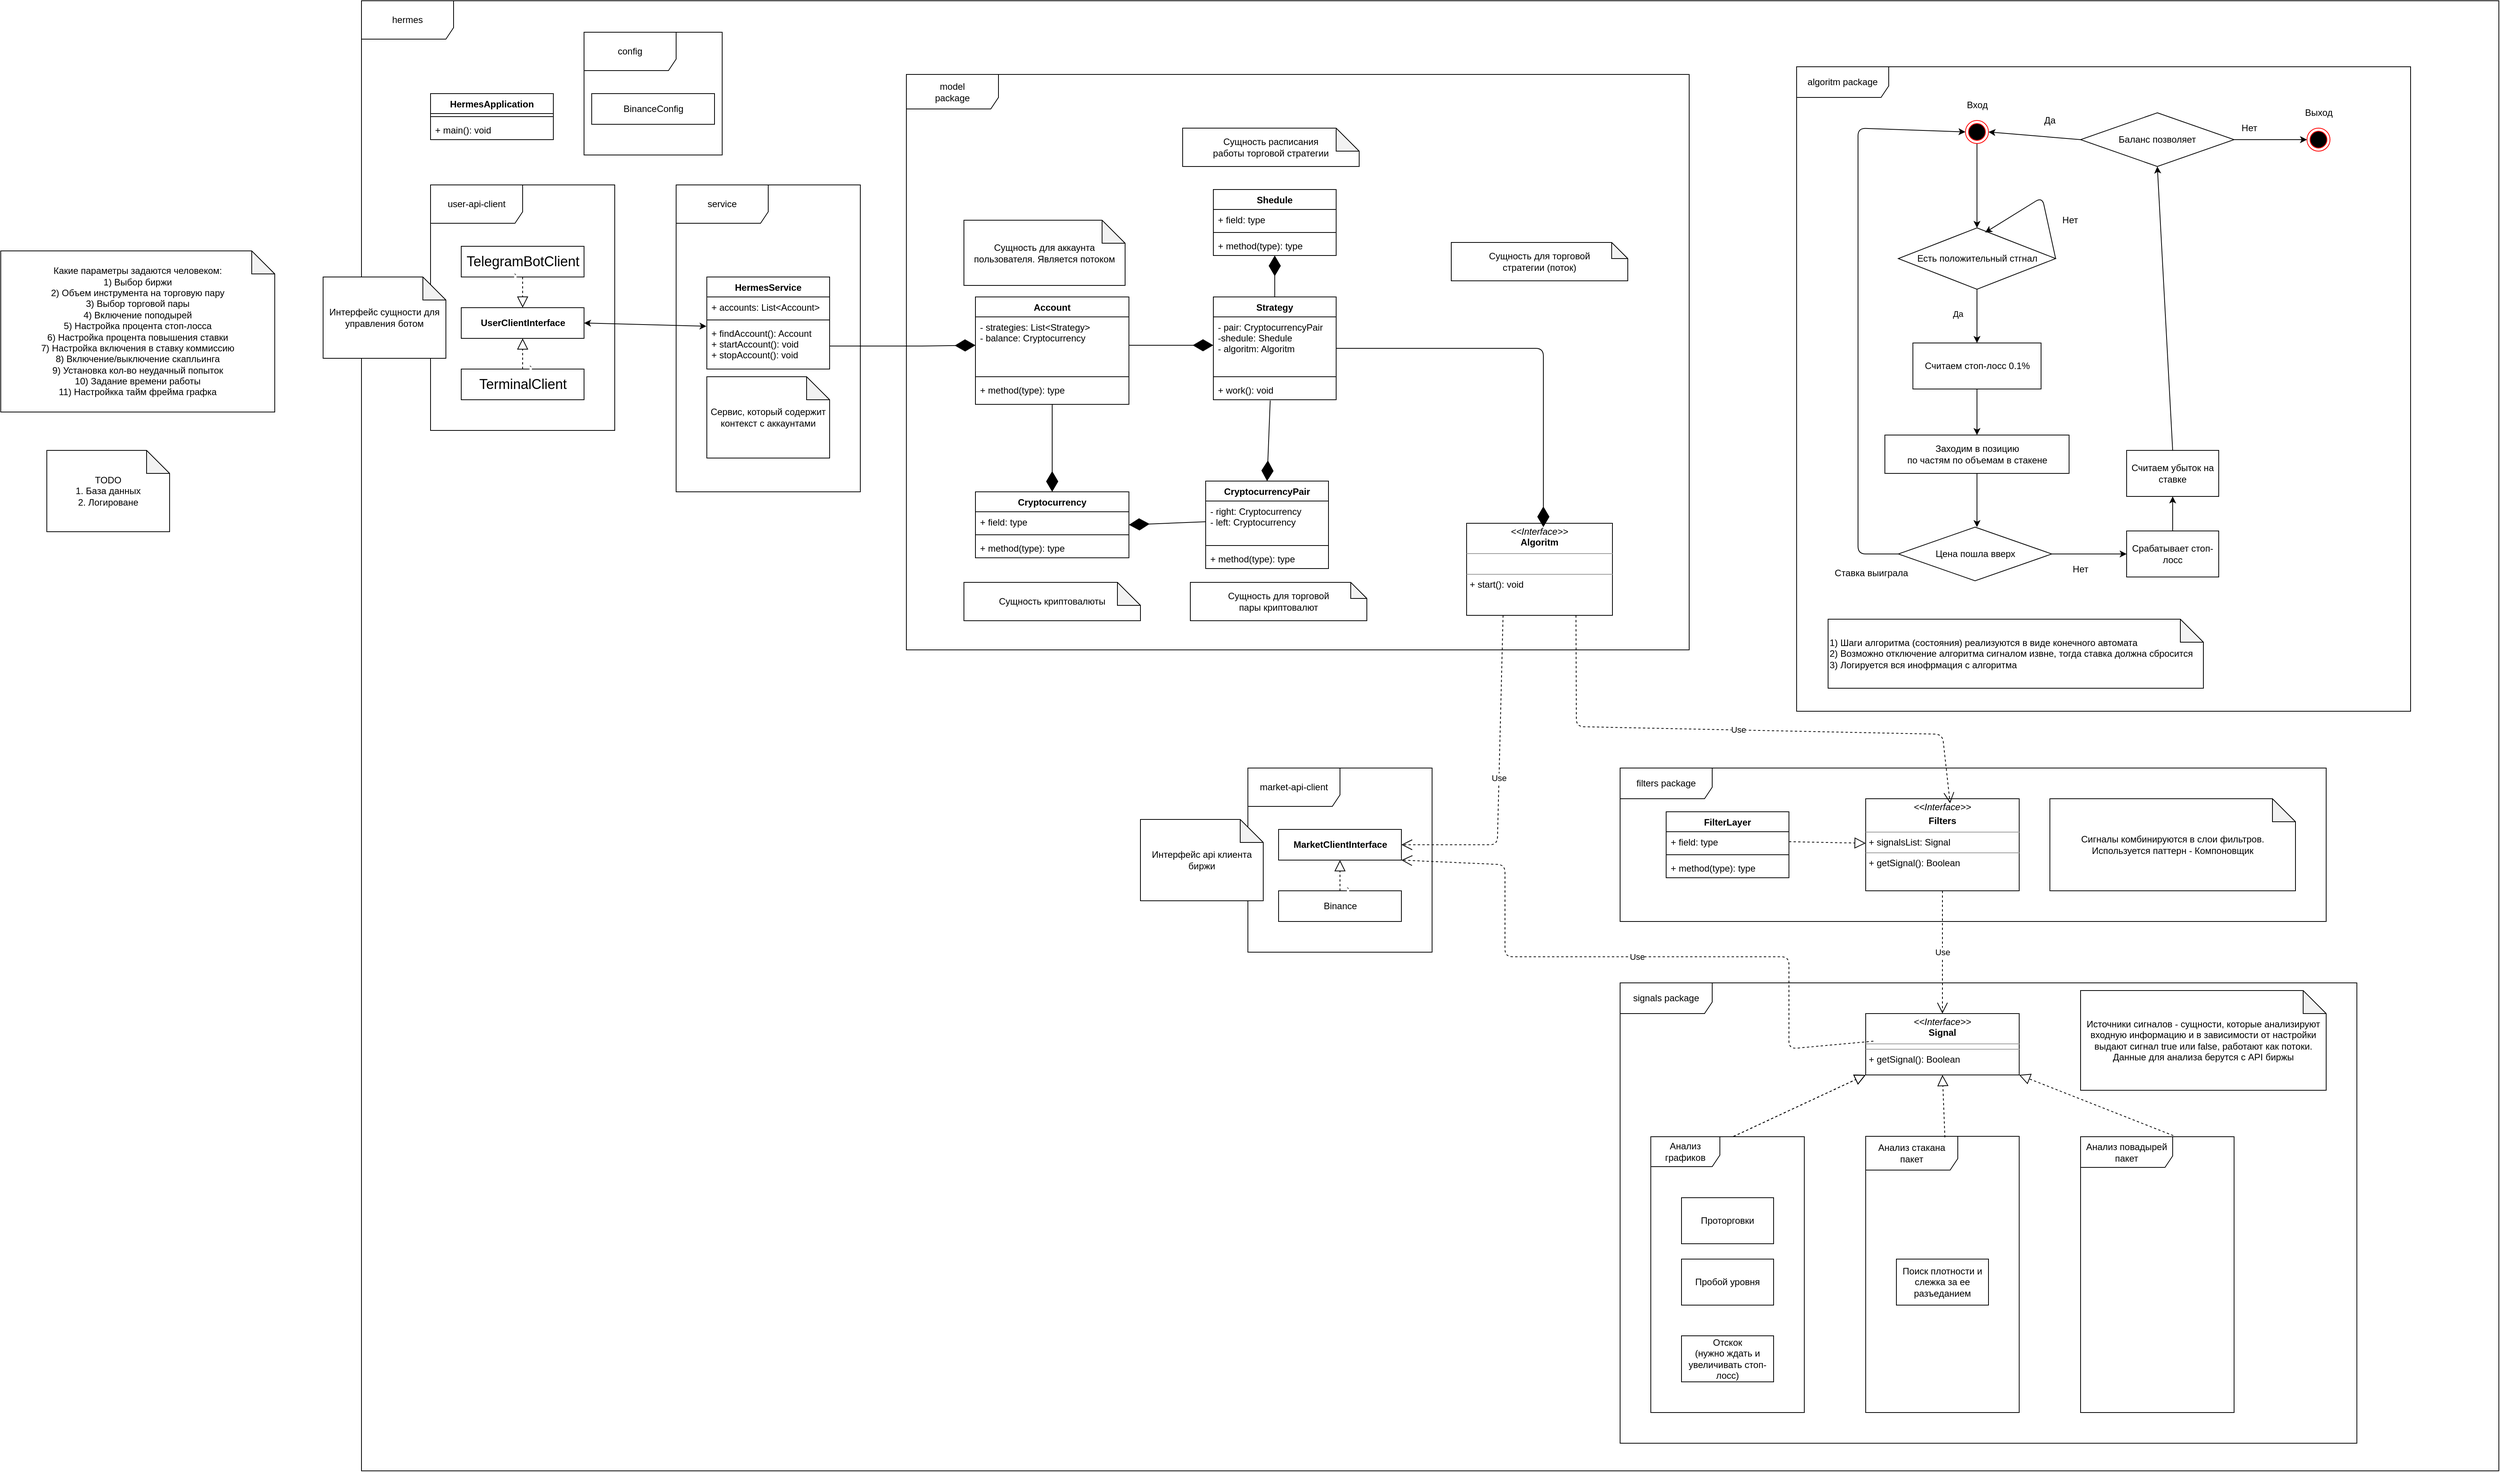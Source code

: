 <mxfile version="15.2.6" type="device"><diagram name="Page-1" id="e7e014a7-5840-1c2e-5031-d8a46d1fe8dd"><mxGraphModel dx="10076" dy="6476" grid="1" gridSize="10" guides="1" tooltips="1" connect="1" arrows="1" fold="1" page="1" pageScale="1" pageWidth="1169" pageHeight="826" background="#ffffff" math="0" shadow="0"><root><mxCell id="0"/><mxCell id="1" parent="0"/><mxCell id="hjRrxqy0CkYhHHw-sWkQ-12" value="hermes" style="shape=umlFrame;whiteSpace=wrap;html=1;width=120;height=50;" vertex="1" parent="1"><mxGeometry x="-4080" y="-3236" width="2785" height="1916" as="geometry"/></mxCell><mxCell id="Khzswuoe4A61FXCyGoq4-33" value="algoritm package" style="shape=umlFrame;whiteSpace=wrap;html=1;width=120;height=40;" parent="1" vertex="1"><mxGeometry x="-2210" y="-3150" width="800" height="840" as="geometry"/></mxCell><mxCell id="Khzswuoe4A61FXCyGoq4-15" value="signals package" style="shape=umlFrame;whiteSpace=wrap;html=1;width=120;height=40;" parent="1" vertex="1"><mxGeometry x="-2440" y="-1956" width="960" height="600" as="geometry"/></mxCell><mxCell id="Khzswuoe4A61FXCyGoq4-12" value="filters package" style="shape=umlFrame;whiteSpace=wrap;html=1;width=120;height=40;" parent="1" vertex="1"><mxGeometry x="-2440" y="-2236" width="920" height="200" as="geometry"/></mxCell><mxCell id="Khzswuoe4A61FXCyGoq4-11" value="model&lt;br&gt;package" style="shape=umlFrame;whiteSpace=wrap;html=1;width=120;height=45;" parent="1" vertex="1"><mxGeometry x="-3370" y="-3140" width="1020" height="750" as="geometry"/></mxCell><mxCell id="V4MWFBwYKBP-vZPxWKj5-57" value="Есть положительный стгнал" style="rhombus;whiteSpace=wrap;html=1;" parent="1" vertex="1"><mxGeometry x="-2077.5" y="-2940" width="205" height="80" as="geometry"/></mxCell><mxCell id="V4MWFBwYKBP-vZPxWKj5-58" value="" style="endArrow=classic;html=1;exitX=0.5;exitY=1;exitDx=0;exitDy=0;entryX=0.5;entryY=0;entryDx=0;entryDy=0;" parent="1" source="V4MWFBwYKBP-vZPxWKj5-63" target="V4MWFBwYKBP-vZPxWKj5-57" edge="1"><mxGeometry width="50" height="50" relative="1" as="geometry"><mxPoint x="-1927.5" y="-2592.76" as="sourcePoint"/><mxPoint x="-1762.5" y="-2588.76" as="targetPoint"/></mxGeometry></mxCell><mxCell id="V4MWFBwYKBP-vZPxWKj5-61" value="" style="endArrow=classic;html=1;exitX=0.5;exitY=1;exitDx=0;exitDy=0;entryX=0.5;entryY=0;entryDx=0;entryDy=0;" parent="1" source="V4MWFBwYKBP-vZPxWKj5-57" target="V4MWFBwYKBP-vZPxWKj5-70" edge="1"><mxGeometry width="50" height="50" relative="1" as="geometry"><mxPoint x="-1927.5" y="-2592.76" as="sourcePoint"/><mxPoint x="-1927.5" y="-2420.76" as="targetPoint"/></mxGeometry></mxCell><mxCell id="V4MWFBwYKBP-vZPxWKj5-62" value="Да" style="edgeLabel;html=1;align=center;verticalAlign=middle;resizable=0;points=[];" parent="V4MWFBwYKBP-vZPxWKj5-61" vertex="1" connectable="0"><mxGeometry x="-0.379" relative="1" as="geometry"><mxPoint x="-25" y="10" as="offset"/></mxGeometry></mxCell><mxCell id="V4MWFBwYKBP-vZPxWKj5-63" value="" style="ellipse;html=1;shape=endState;fillColor=#000000;strokeColor=#ff0000;" parent="1" vertex="1"><mxGeometry x="-1990" y="-3080" width="30" height="30" as="geometry"/></mxCell><mxCell id="V4MWFBwYKBP-vZPxWKj5-64" value="Вход" style="text;html=1;align=center;verticalAlign=middle;resizable=0;points=[];autosize=1;" parent="1" vertex="1"><mxGeometry x="-1995" y="-3110" width="40" height="20" as="geometry"/></mxCell><mxCell id="V4MWFBwYKBP-vZPxWKj5-69" value="Нет" style="text;html=1;align=center;verticalAlign=middle;resizable=0;points=[];autosize=1;" parent="1" vertex="1"><mxGeometry x="-1874" y="-2960" width="40" height="20" as="geometry"/></mxCell><mxCell id="V4MWFBwYKBP-vZPxWKj5-70" value="Считаем стоп-лосс 0.1%" style="html=1;" parent="1" vertex="1"><mxGeometry x="-2058.5" y="-2790" width="167" height="60" as="geometry"/></mxCell><mxCell id="V4MWFBwYKBP-vZPxWKj5-71" value="Заходим в позицию &lt;br&gt;по частям по объемам в стакене" style="html=1;" parent="1" vertex="1"><mxGeometry x="-2095" y="-2670" width="240" height="50" as="geometry"/></mxCell><mxCell id="V4MWFBwYKBP-vZPxWKj5-72" value="" style="endArrow=classic;html=1;exitX=0.5;exitY=1;exitDx=0;exitDy=0;entryX=0.5;entryY=0;entryDx=0;entryDy=0;" parent="1" source="V4MWFBwYKBP-vZPxWKj5-70" target="V4MWFBwYKBP-vZPxWKj5-71" edge="1"><mxGeometry width="50" height="50" relative="1" as="geometry"><mxPoint x="-1800" y="-2170.76" as="sourcePoint"/><mxPoint x="-1750" y="-2220.76" as="targetPoint"/></mxGeometry></mxCell><mxCell id="V4MWFBwYKBP-vZPxWKj5-74" value="" style="endArrow=classic;html=1;exitX=0.5;exitY=1;exitDx=0;exitDy=0;entryX=0.5;entryY=0;entryDx=0;entryDy=0;" parent="1" source="V4MWFBwYKBP-vZPxWKj5-71" edge="1"><mxGeometry width="50" height="50" relative="1" as="geometry"><mxPoint x="-1850" y="-1980.76" as="sourcePoint"/><mxPoint x="-1975.0" y="-2550" as="targetPoint"/></mxGeometry></mxCell><mxCell id="V4MWFBwYKBP-vZPxWKj5-75" value="" style="endArrow=classic;html=1;exitX=0;exitY=0.5;exitDx=0;exitDy=0;entryX=0;entryY=0.5;entryDx=0;entryDy=0;" parent="1" target="V4MWFBwYKBP-vZPxWKj5-63" edge="1"><mxGeometry width="50" height="50" relative="1" as="geometry"><mxPoint x="-2068.5" y="-2515" as="sourcePoint"/><mxPoint x="-1980" y="-2720.76" as="targetPoint"/><Array as="points"><mxPoint x="-2130" y="-2515"/><mxPoint x="-2130" y="-3070"/></Array></mxGeometry></mxCell><mxCell id="V4MWFBwYKBP-vZPxWKj5-76" value="" style="endArrow=classic;html=1;exitX=1;exitY=0.5;exitDx=0;exitDy=0;entryX=0;entryY=0.5;entryDx=0;entryDy=0;" parent="1" target="V4MWFBwYKBP-vZPxWKj5-79" edge="1"><mxGeometry width="50" height="50" relative="1" as="geometry"><mxPoint x="-1881.5" y="-2515" as="sourcePoint"/><mxPoint x="-1650" y="-2165.76" as="targetPoint"/></mxGeometry></mxCell><mxCell id="V4MWFBwYKBP-vZPxWKj5-77" value="Какие параметры задаются человеком:&lt;br&gt;1) Выбор биржи&lt;br&gt;2) Объем инструмента на торговую пару&lt;br&gt;3) Выбор торговой пары&lt;br&gt;4) Включение поподырей&lt;br&gt;5) Настройка процента стоп-лосса&lt;br&gt;&lt;div&gt;6) Настройка процента повышения ставки&lt;/div&gt;&lt;div&gt;7) Настройка включения в ставку коммиссию&lt;br&gt;8) Включение/выключение скапльинга&lt;br&gt;9) Установка кол-во неудачный попыток&lt;br&gt;10) Задание времени работы&lt;br&gt;&lt;/div&gt;11) Настройкка тайм фрейма графка" style="shape=note;whiteSpace=wrap;html=1;backgroundOutline=1;darkOpacity=0.05;" parent="1" vertex="1"><mxGeometry x="-4550" y="-2910" width="357" height="210" as="geometry"/></mxCell><mxCell id="V4MWFBwYKBP-vZPxWKj5-78" value="Ставка выиграла" style="text;html=1;align=center;verticalAlign=middle;resizable=0;points=[];autosize=1;" parent="1" vertex="1"><mxGeometry x="-2168.5" y="-2500" width="110" height="20" as="geometry"/></mxCell><mxCell id="V4MWFBwYKBP-vZPxWKj5-79" value="Срабатывает стоп-лосс" style="rounded=0;whiteSpace=wrap;html=1;" parent="1" vertex="1"><mxGeometry x="-1780" y="-2545" width="120" height="60" as="geometry"/></mxCell><mxCell id="V4MWFBwYKBP-vZPxWKj5-80" value="Считаем убыток на ставке" style="rounded=0;whiteSpace=wrap;html=1;" parent="1" vertex="1"><mxGeometry x="-1780" y="-2650" width="120" height="60" as="geometry"/></mxCell><mxCell id="V4MWFBwYKBP-vZPxWKj5-82" value="" style="endArrow=classic;html=1;exitX=0.5;exitY=0;exitDx=0;exitDy=0;entryX=0.5;entryY=1;entryDx=0;entryDy=0;" parent="1" source="V4MWFBwYKBP-vZPxWKj5-79" target="V4MWFBwYKBP-vZPxWKj5-80" edge="1"><mxGeometry width="50" height="50" relative="1" as="geometry"><mxPoint x="-1530" y="-2166.26" as="sourcePoint"/><mxPoint x="-1346" y="-2166.26" as="targetPoint"/></mxGeometry></mxCell><mxCell id="V4MWFBwYKBP-vZPxWKj5-84" value="" style="ellipse;html=1;shape=endState;fillColor=#000000;strokeColor=#ff0000;" parent="1" vertex="1"><mxGeometry x="-1545" y="-3070" width="30" height="30" as="geometry"/></mxCell><mxCell id="V4MWFBwYKBP-vZPxWKj5-85" value="Выход" style="text;html=1;align=center;verticalAlign=middle;resizable=0;points=[];autosize=1;" parent="1" vertex="1"><mxGeometry x="-1555" y="-3100" width="50" height="20" as="geometry"/></mxCell><mxCell id="V4MWFBwYKBP-vZPxWKj5-91" value="Анализ графиков" style="shape=umlFrame;whiteSpace=wrap;html=1;width=90;height=39;" parent="1" vertex="1"><mxGeometry x="-2400" y="-1755.5" width="200" height="359.5" as="geometry"/></mxCell><mxCell id="V4MWFBwYKBP-vZPxWKj5-92" value="Проторговки" style="rounded=0;whiteSpace=wrap;html=1;" parent="1" vertex="1"><mxGeometry x="-2360" y="-1676" width="120" height="60" as="geometry"/></mxCell><mxCell id="V4MWFBwYKBP-vZPxWKj5-93" value="Пробой уровня" style="rounded=0;whiteSpace=wrap;html=1;" parent="1" vertex="1"><mxGeometry x="-2360" y="-1596" width="120" height="60" as="geometry"/></mxCell><mxCell id="V4MWFBwYKBP-vZPxWKj5-94" value="&lt;div&gt;Отскок&lt;/div&gt;&lt;div&gt;(нужно ждать и увеличивать стоп-лосс)&lt;br&gt;&lt;/div&gt;" style="rounded=0;whiteSpace=wrap;html=1;" parent="1" vertex="1"><mxGeometry x="-2360" y="-1496" width="120" height="60" as="geometry"/></mxCell><mxCell id="V4MWFBwYKBP-vZPxWKj5-95" value="Анализ стакана&lt;br&gt;пакет" style="shape=umlFrame;whiteSpace=wrap;html=1;width=120;height=44;" parent="1" vertex="1"><mxGeometry x="-2120" y="-1756" width="200" height="360" as="geometry"/></mxCell><mxCell id="V4MWFBwYKBP-vZPxWKj5-96" value="Поиск плотности и слежка за ее разъеданием" style="rounded=0;whiteSpace=wrap;html=1;" parent="1" vertex="1"><mxGeometry x="-2080" y="-1596" width="120" height="60" as="geometry"/></mxCell><mxCell id="V4MWFBwYKBP-vZPxWKj5-102" value="Анализ повадырей&lt;br&gt;пакет" style="shape=umlFrame;whiteSpace=wrap;html=1;width=120;height=40;" parent="1" vertex="1"><mxGeometry x="-1840" y="-1755.5" width="200" height="359.5" as="geometry"/></mxCell><mxCell id="V4MWFBwYKBP-vZPxWKj5-107" value="Источники сигналов - сущности, которые анализируют входную информацию и в зависимости от настройки выдают сигнал true или false, работают как потоки. Данные для анализа берутся с API биржы" style="shape=note;whiteSpace=wrap;html=1;backgroundOutline=1;darkOpacity=0.05;" parent="1" vertex="1"><mxGeometry x="-1840" y="-1946" width="320" height="130" as="geometry"/></mxCell><mxCell id="Khzswuoe4A61FXCyGoq4-16" value="&lt;p style=&quot;margin: 0px ; margin-top: 4px ; text-align: center&quot;&gt;&lt;i&gt;&amp;lt;&amp;lt;Interface&amp;gt;&amp;gt;&lt;/i&gt;&lt;br&gt;&lt;b&gt;Signal&lt;/b&gt;&lt;/p&gt;&lt;hr size=&quot;1&quot;&gt;&lt;hr size=&quot;1&quot;&gt;&lt;p style=&quot;margin: 0px ; margin-left: 4px&quot;&gt;+ getSignal(): Boolean&lt;br&gt;&lt;/p&gt;" style="verticalAlign=top;align=left;overflow=fill;fontSize=12;fontFamily=Helvetica;html=1;" parent="1" vertex="1"><mxGeometry x="-2120" y="-1916" width="200" height="80" as="geometry"/></mxCell><mxCell id="Khzswuoe4A61FXCyGoq4-18" value="&lt;p style=&quot;margin: 0px ; margin-top: 4px ; text-align: center&quot;&gt;&lt;i&gt;&amp;lt;&amp;lt;Interface&amp;gt;&amp;gt;&lt;/i&gt;&lt;/p&gt;&lt;p style=&quot;margin: 0px ; margin-top: 4px ; text-align: center&quot;&gt;&lt;b&gt;Filters&lt;/b&gt;&lt;br&gt;&lt;/p&gt;&lt;hr size=&quot;1&quot;&gt;&lt;p style=&quot;margin: 0px ; margin-left: 4px&quot;&gt;+ signalsList: Signal&lt;br&gt;&lt;/p&gt;&lt;hr size=&quot;1&quot;&gt;&lt;p style=&quot;margin: 0px ; margin-left: 4px&quot;&gt;+ getSignal(): Boolean&lt;br&gt;&lt;/p&gt;" style="verticalAlign=top;align=left;overflow=fill;fontSize=12;fontFamily=Helvetica;html=1;" parent="1" vertex="1"><mxGeometry x="-2120" y="-2196" width="200" height="120" as="geometry"/></mxCell><mxCell id="Khzswuoe4A61FXCyGoq4-19" value="Use" style="endArrow=open;endSize=12;dashed=1;html=1;exitX=0.5;exitY=1;exitDx=0;exitDy=0;entryX=0.5;entryY=0;entryDx=0;entryDy=0;" parent="1" source="Khzswuoe4A61FXCyGoq4-18" edge="1"><mxGeometry width="160" relative="1" as="geometry"><mxPoint x="-1880" y="-2056" as="sourcePoint"/><mxPoint x="-2020" y="-1916" as="targetPoint"/></mxGeometry></mxCell><mxCell id="Khzswuoe4A61FXCyGoq4-20" value="" style="endArrow=block;dashed=1;endFill=0;endSize=12;html=1;exitX=0.539;exitY=-0.001;exitDx=0;exitDy=0;exitPerimeter=0;entryX=0;entryY=1;entryDx=0;entryDy=0;" parent="1" source="V4MWFBwYKBP-vZPxWKj5-91" target="Khzswuoe4A61FXCyGoq4-16" edge="1"><mxGeometry width="160" relative="1" as="geometry"><mxPoint x="-1520" y="-2406" as="sourcePoint"/><mxPoint x="-1360" y="-2406" as="targetPoint"/></mxGeometry></mxCell><mxCell id="Khzswuoe4A61FXCyGoq4-21" value="" style="endArrow=block;dashed=1;endFill=0;endSize=12;html=1;exitX=0.516;exitY=0.004;exitDx=0;exitDy=0;exitPerimeter=0;entryX=0.5;entryY=1;entryDx=0;entryDy=0;" parent="1" source="V4MWFBwYKBP-vZPxWKj5-95" edge="1"><mxGeometry width="160" relative="1" as="geometry"><mxPoint x="-2220" y="-1735.86" as="sourcePoint"/><mxPoint x="-2020" y="-1836" as="targetPoint"/></mxGeometry></mxCell><mxCell id="Khzswuoe4A61FXCyGoq4-22" value="" style="endArrow=block;dashed=1;endFill=0;endSize=12;html=1;exitX=0.604;exitY=-0.004;exitDx=0;exitDy=0;exitPerimeter=0;entryX=1;entryY=1;entryDx=0;entryDy=0;" parent="1" source="V4MWFBwYKBP-vZPxWKj5-102" edge="1"><mxGeometry width="160" relative="1" as="geometry"><mxPoint x="-2282.2" y="-1745.86" as="sourcePoint"/><mxPoint x="-1920" y="-1836" as="targetPoint"/></mxGeometry></mxCell><mxCell id="Khzswuoe4A61FXCyGoq4-23" value="Сигналы комбинируются в слои фильтров. Используется паттерн - Компоновщик" style="shape=note;whiteSpace=wrap;html=1;backgroundOutline=1;darkOpacity=0.05;" parent="1" vertex="1"><mxGeometry x="-1880" y="-2196" width="320" height="120" as="geometry"/></mxCell><mxCell id="Khzswuoe4A61FXCyGoq4-26" value="" style="endArrow=block;dashed=1;endFill=0;endSize=12;html=1;exitX=0.539;exitY=-0.001;exitDx=0;exitDy=0;exitPerimeter=0;entryX=0;entryY=1;entryDx=0;entryDy=0;" parent="1" edge="1"><mxGeometry width="160" relative="1" as="geometry"><mxPoint x="-2292.2" y="-1755.86" as="sourcePoint"/><mxPoint x="-2120" y="-1836" as="targetPoint"/></mxGeometry></mxCell><mxCell id="Khzswuoe4A61FXCyGoq4-27" value="" style="endArrow=block;dashed=1;endFill=0;endSize=12;html=1;exitX=1;exitY=0.5;exitDx=0;exitDy=0;" parent="1" source="Khzswuoe4A61FXCyGoq4-29" target="Khzswuoe4A61FXCyGoq4-18" edge="1"><mxGeometry width="160" relative="1" as="geometry"><mxPoint x="-2240" y="-2126" as="sourcePoint"/><mxPoint x="-2450" y="-2036" as="targetPoint"/></mxGeometry></mxCell><mxCell id="Khzswuoe4A61FXCyGoq4-28" value="FilterLayer" style="swimlane;fontStyle=1;align=center;verticalAlign=top;childLayout=stackLayout;horizontal=1;startSize=26;horizontalStack=0;resizeParent=1;resizeParentMax=0;resizeLast=0;collapsible=1;marginBottom=0;" parent="1" vertex="1"><mxGeometry x="-2380" y="-2179" width="160" height="86" as="geometry"/></mxCell><mxCell id="Khzswuoe4A61FXCyGoq4-29" value="+ field: type" style="text;strokeColor=none;fillColor=none;align=left;verticalAlign=top;spacingLeft=4;spacingRight=4;overflow=hidden;rotatable=0;points=[[0,0.5],[1,0.5]];portConstraint=eastwest;" parent="Khzswuoe4A61FXCyGoq4-28" vertex="1"><mxGeometry y="26" width="160" height="26" as="geometry"/></mxCell><mxCell id="Khzswuoe4A61FXCyGoq4-30" value="" style="line;strokeWidth=1;fillColor=none;align=left;verticalAlign=middle;spacingTop=-1;spacingLeft=3;spacingRight=3;rotatable=0;labelPosition=right;points=[];portConstraint=eastwest;" parent="Khzswuoe4A61FXCyGoq4-28" vertex="1"><mxGeometry y="52" width="160" height="8" as="geometry"/></mxCell><mxCell id="Khzswuoe4A61FXCyGoq4-31" value="+ method(type): type" style="text;strokeColor=none;fillColor=none;align=left;verticalAlign=top;spacingLeft=4;spacingRight=4;overflow=hidden;rotatable=0;points=[[0,0.5],[1,0.5]];portConstraint=eastwest;" parent="Khzswuoe4A61FXCyGoq4-28" vertex="1"><mxGeometry y="60" width="160" height="26" as="geometry"/></mxCell><mxCell id="Khzswuoe4A61FXCyGoq4-58" value="" style="endArrow=classic;html=1;exitX=1;exitY=0.5;exitDx=0;exitDy=0;entryX=0.552;entryY=0.075;entryDx=0;entryDy=0;entryPerimeter=0;" parent="1" source="V4MWFBwYKBP-vZPxWKj5-57" target="V4MWFBwYKBP-vZPxWKj5-57" edge="1"><mxGeometry width="50" height="50" relative="1" as="geometry"><mxPoint x="-1840" y="-2840" as="sourcePoint"/><mxPoint x="-1790" y="-2890" as="targetPoint"/><Array as="points"><mxPoint x="-1890" y="-2980"/></Array></mxGeometry></mxCell><mxCell id="Khzswuoe4A61FXCyGoq4-59" value="Цена пошла вверх" style="rhombus;whiteSpace=wrap;html=1;" parent="1" vertex="1"><mxGeometry x="-2077.5" y="-2550" width="200" height="70" as="geometry"/></mxCell><mxCell id="Khzswuoe4A61FXCyGoq4-60" value="Нет" style="text;html=1;strokeColor=none;fillColor=none;align=center;verticalAlign=middle;whiteSpace=wrap;rounded=0;" parent="1" vertex="1"><mxGeometry x="-1860" y="-2505" width="40" height="20" as="geometry"/></mxCell><mxCell id="Khzswuoe4A61FXCyGoq4-62" value="Баланс позволяет" style="rhombus;whiteSpace=wrap;html=1;" parent="1" vertex="1"><mxGeometry x="-1840" y="-3090" width="200" height="70" as="geometry"/></mxCell><mxCell id="Khzswuoe4A61FXCyGoq4-63" value="" style="endArrow=classic;html=1;exitX=0.5;exitY=0;exitDx=0;exitDy=0;entryX=0.5;entryY=1;entryDx=0;entryDy=0;" parent="1" source="V4MWFBwYKBP-vZPxWKj5-80" target="Khzswuoe4A61FXCyGoq4-62" edge="1"><mxGeometry width="50" height="50" relative="1" as="geometry"><mxPoint x="-1700" y="-2740" as="sourcePoint"/><mxPoint x="-1650" y="-2790" as="targetPoint"/></mxGeometry></mxCell><mxCell id="Khzswuoe4A61FXCyGoq4-64" value="" style="endArrow=classic;html=1;exitX=1;exitY=0.5;exitDx=0;exitDy=0;entryX=0;entryY=0.5;entryDx=0;entryDy=0;" parent="1" source="Khzswuoe4A61FXCyGoq4-62" target="V4MWFBwYKBP-vZPxWKj5-84" edge="1"><mxGeometry width="50" height="50" relative="1" as="geometry"><mxPoint x="-1640" y="-2860" as="sourcePoint"/><mxPoint x="-1590" y="-2910" as="targetPoint"/></mxGeometry></mxCell><mxCell id="Khzswuoe4A61FXCyGoq4-65" value="" style="endArrow=classic;html=1;exitX=0;exitY=0.5;exitDx=0;exitDy=0;entryX=1;entryY=0.5;entryDx=0;entryDy=0;" parent="1" source="Khzswuoe4A61FXCyGoq4-62" target="V4MWFBwYKBP-vZPxWKj5-63" edge="1"><mxGeometry width="50" height="50" relative="1" as="geometry"><mxPoint x="-1810" y="-2940" as="sourcePoint"/><mxPoint x="-1760" y="-2990" as="targetPoint"/></mxGeometry></mxCell><mxCell id="Khzswuoe4A61FXCyGoq4-66" value="Да" style="text;html=1;strokeColor=none;fillColor=none;align=center;verticalAlign=middle;whiteSpace=wrap;rounded=0;" parent="1" vertex="1"><mxGeometry x="-1900" y="-3090" width="40" height="20" as="geometry"/></mxCell><mxCell id="Khzswuoe4A61FXCyGoq4-67" value="Нет" style="text;html=1;strokeColor=none;fillColor=none;align=center;verticalAlign=middle;whiteSpace=wrap;rounded=0;" parent="1" vertex="1"><mxGeometry x="-1640" y="-3080" width="40" height="20" as="geometry"/></mxCell><mxCell id="Khzswuoe4A61FXCyGoq4-68" value="&lt;div align=&quot;left&quot;&gt;1) Шаги алгоритма (состояния) реализуются в виде конечного автомата&lt;/div&gt;&lt;div align=&quot;left&quot;&gt;2) Возможно отключение алгоритма сигналом извне, тогда ставка должна сбросится&lt;br&gt;3) Логируется вся инофрмация с алгоритма&lt;br&gt;&lt;/div&gt;" style="shape=note;whiteSpace=wrap;html=1;backgroundOutline=1;darkOpacity=0.05;align=left;" parent="1" vertex="1"><mxGeometry x="-2169" y="-2430" width="489" height="90" as="geometry"/></mxCell><mxCell id="Khzswuoe4A61FXCyGoq4-71" value="Account" style="swimlane;fontStyle=1;align=center;verticalAlign=top;childLayout=stackLayout;horizontal=1;startSize=26;horizontalStack=0;resizeParent=1;resizeParentMax=0;resizeLast=0;collapsible=1;marginBottom=0;" parent="1" vertex="1"><mxGeometry x="-3280" y="-2850" width="200" height="140" as="geometry"/></mxCell><mxCell id="Khzswuoe4A61FXCyGoq4-72" value="- strategies: List&lt;Strategy&gt;&#xA;- balance: Cryptocurrency&#xA;" style="text;strokeColor=none;fillColor=none;align=left;verticalAlign=top;spacingLeft=4;spacingRight=4;overflow=hidden;rotatable=0;points=[[0,0.5],[1,0.5]];portConstraint=eastwest;" parent="Khzswuoe4A61FXCyGoq4-71" vertex="1"><mxGeometry y="26" width="200" height="74" as="geometry"/></mxCell><mxCell id="Khzswuoe4A61FXCyGoq4-73" value="" style="line;strokeWidth=1;fillColor=none;align=left;verticalAlign=middle;spacingTop=-1;spacingLeft=3;spacingRight=3;rotatable=0;labelPosition=right;points=[];portConstraint=eastwest;" parent="Khzswuoe4A61FXCyGoq4-71" vertex="1"><mxGeometry y="100" width="200" height="8" as="geometry"/></mxCell><mxCell id="Khzswuoe4A61FXCyGoq4-74" value="+ method(type): type" style="text;strokeColor=none;fillColor=none;align=left;verticalAlign=top;spacingLeft=4;spacingRight=4;overflow=hidden;rotatable=0;points=[[0,0.5],[1,0.5]];portConstraint=eastwest;" parent="Khzswuoe4A61FXCyGoq4-71" vertex="1"><mxGeometry y="108" width="200" height="32" as="geometry"/></mxCell><mxCell id="Khzswuoe4A61FXCyGoq4-75" value="Cryptocurrency" style="swimlane;fontStyle=1;align=center;verticalAlign=top;childLayout=stackLayout;horizontal=1;startSize=26;horizontalStack=0;resizeParent=1;resizeParentMax=0;resizeLast=0;collapsible=1;marginBottom=0;" parent="1" vertex="1"><mxGeometry x="-3280" y="-2596" width="200" height="86" as="geometry"/></mxCell><mxCell id="Khzswuoe4A61FXCyGoq4-76" value="+ field: type" style="text;strokeColor=none;fillColor=none;align=left;verticalAlign=top;spacingLeft=4;spacingRight=4;overflow=hidden;rotatable=0;points=[[0,0.5],[1,0.5]];portConstraint=eastwest;" parent="Khzswuoe4A61FXCyGoq4-75" vertex="1"><mxGeometry y="26" width="200" height="26" as="geometry"/></mxCell><mxCell id="Khzswuoe4A61FXCyGoq4-77" value="" style="line;strokeWidth=1;fillColor=none;align=left;verticalAlign=middle;spacingTop=-1;spacingLeft=3;spacingRight=3;rotatable=0;labelPosition=right;points=[];portConstraint=eastwest;" parent="Khzswuoe4A61FXCyGoq4-75" vertex="1"><mxGeometry y="52" width="200" height="8" as="geometry"/></mxCell><mxCell id="Khzswuoe4A61FXCyGoq4-78" value="+ method(type): type" style="text;strokeColor=none;fillColor=none;align=left;verticalAlign=top;spacingLeft=4;spacingRight=4;overflow=hidden;rotatable=0;points=[[0,0.5],[1,0.5]];portConstraint=eastwest;" parent="Khzswuoe4A61FXCyGoq4-75" vertex="1"><mxGeometry y="60" width="200" height="26" as="geometry"/></mxCell><mxCell id="Khzswuoe4A61FXCyGoq4-79" value="Strategy" style="swimlane;fontStyle=1;align=center;verticalAlign=top;childLayout=stackLayout;horizontal=1;startSize=26;horizontalStack=0;resizeParent=1;resizeParentMax=0;resizeLast=0;collapsible=1;marginBottom=0;" parent="1" vertex="1"><mxGeometry x="-2970" y="-2850" width="160" height="134" as="geometry"/></mxCell><mxCell id="Khzswuoe4A61FXCyGoq4-80" value="- pair: CryptocurrencyPair&#xA;-shedule: Shedule&#xA;- algoritm: Algoritm&#xA;" style="text;strokeColor=none;fillColor=none;align=left;verticalAlign=top;spacingLeft=4;spacingRight=4;overflow=hidden;rotatable=0;points=[[0,0.5],[1,0.5]];portConstraint=eastwest;" parent="Khzswuoe4A61FXCyGoq4-79" vertex="1"><mxGeometry y="26" width="160" height="74" as="geometry"/></mxCell><mxCell id="Khzswuoe4A61FXCyGoq4-81" value="" style="line;strokeWidth=1;fillColor=none;align=left;verticalAlign=middle;spacingTop=-1;spacingLeft=3;spacingRight=3;rotatable=0;labelPosition=right;points=[];portConstraint=eastwest;" parent="Khzswuoe4A61FXCyGoq4-79" vertex="1"><mxGeometry y="100" width="160" height="8" as="geometry"/></mxCell><mxCell id="Khzswuoe4A61FXCyGoq4-82" value="+ work(): void" style="text;strokeColor=none;fillColor=none;align=left;verticalAlign=top;spacingLeft=4;spacingRight=4;overflow=hidden;rotatable=0;points=[[0,0.5],[1,0.5]];portConstraint=eastwest;" parent="Khzswuoe4A61FXCyGoq4-79" vertex="1"><mxGeometry y="108" width="160" height="26" as="geometry"/></mxCell><mxCell id="Khzswuoe4A61FXCyGoq4-83" value="Shedule" style="swimlane;fontStyle=1;align=center;verticalAlign=top;childLayout=stackLayout;horizontal=1;startSize=26;horizontalStack=0;resizeParent=1;resizeParentMax=0;resizeLast=0;collapsible=1;marginBottom=0;" parent="1" vertex="1"><mxGeometry x="-2970" y="-2990" width="160" height="86" as="geometry"/></mxCell><mxCell id="Khzswuoe4A61FXCyGoq4-84" value="+ field: type" style="text;strokeColor=none;fillColor=none;align=left;verticalAlign=top;spacingLeft=4;spacingRight=4;overflow=hidden;rotatable=0;points=[[0,0.5],[1,0.5]];portConstraint=eastwest;" parent="Khzswuoe4A61FXCyGoq4-83" vertex="1"><mxGeometry y="26" width="160" height="26" as="geometry"/></mxCell><mxCell id="Khzswuoe4A61FXCyGoq4-85" value="" style="line;strokeWidth=1;fillColor=none;align=left;verticalAlign=middle;spacingTop=-1;spacingLeft=3;spacingRight=3;rotatable=0;labelPosition=right;points=[];portConstraint=eastwest;" parent="Khzswuoe4A61FXCyGoq4-83" vertex="1"><mxGeometry y="52" width="160" height="8" as="geometry"/></mxCell><mxCell id="Khzswuoe4A61FXCyGoq4-86" value="+ method(type): type" style="text;strokeColor=none;fillColor=none;align=left;verticalAlign=top;spacingLeft=4;spacingRight=4;overflow=hidden;rotatable=0;points=[[0,0.5],[1,0.5]];portConstraint=eastwest;" parent="Khzswuoe4A61FXCyGoq4-83" vertex="1"><mxGeometry y="60" width="160" height="26" as="geometry"/></mxCell><mxCell id="Khzswuoe4A61FXCyGoq4-87" value="Сущность для аккаунта пользователя. Является потоком" style="shape=note;whiteSpace=wrap;html=1;backgroundOutline=1;darkOpacity=0.05;" parent="1" vertex="1"><mxGeometry x="-3295" y="-2950" width="210" height="85" as="geometry"/></mxCell><mxCell id="Khzswuoe4A61FXCyGoq4-88" value="CryptocurrencyPair" style="swimlane;fontStyle=1;align=center;verticalAlign=top;childLayout=stackLayout;horizontal=1;startSize=26;horizontalStack=0;resizeParent=1;resizeParentMax=0;resizeLast=0;collapsible=1;marginBottom=0;" parent="1" vertex="1"><mxGeometry x="-2980" y="-2610" width="160" height="114" as="geometry"/></mxCell><mxCell id="Khzswuoe4A61FXCyGoq4-89" value="- right: Cryptocurrency&#xA;- left: Cryptocurrency" style="text;strokeColor=none;fillColor=none;align=left;verticalAlign=top;spacingLeft=4;spacingRight=4;overflow=hidden;rotatable=0;points=[[0,0.5],[1,0.5]];portConstraint=eastwest;" parent="Khzswuoe4A61FXCyGoq4-88" vertex="1"><mxGeometry y="26" width="160" height="54" as="geometry"/></mxCell><mxCell id="Khzswuoe4A61FXCyGoq4-90" value="" style="line;strokeWidth=1;fillColor=none;align=left;verticalAlign=middle;spacingTop=-1;spacingLeft=3;spacingRight=3;rotatable=0;labelPosition=right;points=[];portConstraint=eastwest;" parent="Khzswuoe4A61FXCyGoq4-88" vertex="1"><mxGeometry y="80" width="160" height="8" as="geometry"/></mxCell><mxCell id="Khzswuoe4A61FXCyGoq4-91" value="+ method(type): type" style="text;strokeColor=none;fillColor=none;align=left;verticalAlign=top;spacingLeft=4;spacingRight=4;overflow=hidden;rotatable=0;points=[[0,0.5],[1,0.5]];portConstraint=eastwest;" parent="Khzswuoe4A61FXCyGoq4-88" vertex="1"><mxGeometry y="88" width="160" height="26" as="geometry"/></mxCell><mxCell id="Khzswuoe4A61FXCyGoq4-92" value="" style="endArrow=diamondThin;endFill=1;endSize=24;html=1;exitX=1;exitY=0.5;exitDx=0;exitDy=0;entryX=0;entryY=0.5;entryDx=0;entryDy=0;" parent="1" source="Khzswuoe4A61FXCyGoq4-72" target="Khzswuoe4A61FXCyGoq4-80" edge="1"><mxGeometry width="160" relative="1" as="geometry"><mxPoint x="-2402" y="-2161" as="sourcePoint"/><mxPoint x="-2242" y="-2161" as="targetPoint"/></mxGeometry></mxCell><mxCell id="Khzswuoe4A61FXCyGoq4-93" value="" style="endArrow=diamondThin;endFill=1;endSize=24;html=1;exitX=0.5;exitY=0;exitDx=0;exitDy=0;entryX=0.5;entryY=1;entryDx=0;entryDy=0;" parent="1" source="Khzswuoe4A61FXCyGoq4-79" target="Khzswuoe4A61FXCyGoq4-83" edge="1"><mxGeometry width="160" relative="1" as="geometry"><mxPoint x="-2462" y="-2111" as="sourcePoint"/><mxPoint x="-2302" y="-2111" as="targetPoint"/></mxGeometry></mxCell><mxCell id="Khzswuoe4A61FXCyGoq4-94" value="&lt;div&gt;Сущность расписания &lt;br&gt;&lt;/div&gt;&lt;div&gt;работы торговой стратегии&lt;br&gt;&lt;/div&gt;" style="shape=note;whiteSpace=wrap;html=1;backgroundOutline=1;darkOpacity=0.05;" parent="1" vertex="1"><mxGeometry x="-3010" y="-3070" width="230" height="50" as="geometry"/></mxCell><mxCell id="Khzswuoe4A61FXCyGoq4-95" value="&lt;div&gt;Сущность криптовалюты&lt;/div&gt;" style="shape=note;whiteSpace=wrap;html=1;backgroundOutline=1;darkOpacity=0.05;" parent="1" vertex="1"><mxGeometry x="-3295" y="-2478" width="230" height="50" as="geometry"/></mxCell><mxCell id="Khzswuoe4A61FXCyGoq4-96" value="" style="endArrow=diamondThin;endFill=1;endSize=24;html=1;exitX=0.463;exitY=1.038;exitDx=0;exitDy=0;entryX=0.5;entryY=0;entryDx=0;entryDy=0;exitPerimeter=0;" parent="1" source="Khzswuoe4A61FXCyGoq4-82" target="Khzswuoe4A61FXCyGoq4-88" edge="1"><mxGeometry width="160" relative="1" as="geometry"><mxPoint x="-2102" y="-2181" as="sourcePoint"/><mxPoint x="-1942" y="-2181" as="targetPoint"/></mxGeometry></mxCell><mxCell id="Khzswuoe4A61FXCyGoq4-97" value="" style="endArrow=diamondThin;endFill=1;endSize=24;html=1;exitX=0;exitY=0.5;exitDx=0;exitDy=0;entryX=1;entryY=0.5;entryDx=0;entryDy=0;" parent="1" source="Khzswuoe4A61FXCyGoq4-89" target="Khzswuoe4A61FXCyGoq4-75" edge="1"><mxGeometry width="160" relative="1" as="geometry"><mxPoint x="-1962" y="-2181" as="sourcePoint"/><mxPoint x="-1802" y="-2181" as="targetPoint"/></mxGeometry></mxCell><mxCell id="Khzswuoe4A61FXCyGoq4-98" value="&lt;div&gt;Сущность для торговой&lt;/div&gt;&lt;div&gt;пары криптовалют&lt;br&gt;&lt;/div&gt;" style="shape=note;whiteSpace=wrap;html=1;backgroundOutline=1;darkOpacity=0.05;size=21;" parent="1" vertex="1"><mxGeometry x="-3000" y="-2478" width="230" height="50" as="geometry"/></mxCell><mxCell id="Khzswuoe4A61FXCyGoq4-99" value="&lt;div&gt;Сущность для торговой&lt;/div&gt;&lt;div&gt;стратегии (поток)&lt;br&gt;&lt;/div&gt;" style="shape=note;whiteSpace=wrap;html=1;backgroundOutline=1;darkOpacity=0.05;size=21;" parent="1" vertex="1"><mxGeometry x="-2660" y="-2921" width="230" height="50" as="geometry"/></mxCell><mxCell id="Khzswuoe4A61FXCyGoq4-100" value="" style="endArrow=diamondThin;endFill=1;endSize=24;html=1;exitX=0.5;exitY=1;exitDx=0;exitDy=0;entryX=0.5;entryY=0;entryDx=0;entryDy=0;" parent="1" source="Khzswuoe4A61FXCyGoq4-71" target="Khzswuoe4A61FXCyGoq4-75" edge="1"><mxGeometry width="160" relative="1" as="geometry"><mxPoint x="-2382" y="-2191" as="sourcePoint"/><mxPoint x="-2222" y="-2191" as="targetPoint"/></mxGeometry></mxCell><mxCell id="Khzswuoe4A61FXCyGoq4-101" value="" style="endArrow=diamondThin;endFill=1;endSize=24;html=1;entryX=0;entryY=0.5;entryDx=0;entryDy=0;exitX=1;exitY=0.5;exitDx=0;exitDy=0;" parent="1" source="hjRrxqy0CkYhHHw-sWkQ-28" target="Khzswuoe4A61FXCyGoq4-72" edge="1"><mxGeometry width="160" relative="1" as="geometry"><mxPoint x="-3030" y="-2200.7" as="sourcePoint"/><mxPoint x="-3110.0" y="-2261" as="targetPoint"/><Array as="points"><mxPoint x="-3350" y="-2786"/></Array></mxGeometry></mxCell><mxCell id="Khzswuoe4A61FXCyGoq4-102" value="&lt;p style=&quot;margin: 0px ; margin-top: 4px ; text-align: center&quot;&gt;&lt;i&gt;&amp;lt;&amp;lt;Interface&amp;gt;&amp;gt;&lt;/i&gt;&lt;br&gt;&lt;b&gt;Algoritm&lt;/b&gt;&lt;/p&gt;&lt;hr size=&quot;1&quot;&gt;&lt;br&gt;&lt;hr size=&quot;1&quot;&gt;&lt;p style=&quot;margin: 0px ; margin-left: 4px&quot;&gt;+ start(): void&lt;br&gt;&lt;/p&gt;" style="verticalAlign=top;align=left;overflow=fill;fontSize=12;fontFamily=Helvetica;html=1;" parent="1" vertex="1"><mxGeometry x="-2640" y="-2555" width="190" height="120" as="geometry"/></mxCell><mxCell id="Khzswuoe4A61FXCyGoq4-103" value="" style="endArrow=diamondThin;endFill=1;endSize=24;html=1;exitX=1;exitY=0.5;exitDx=0;exitDy=0;" parent="1" source="Khzswuoe4A61FXCyGoq4-79" edge="1"><mxGeometry width="160" relative="1" as="geometry"><mxPoint x="-2430" y="-2278" as="sourcePoint"/><mxPoint x="-2540" y="-2550" as="targetPoint"/><Array as="points"><mxPoint x="-2540" y="-2783"/></Array></mxGeometry></mxCell><mxCell id="hjRrxqy0CkYhHHw-sWkQ-13" value="market-api-client" style="shape=umlFrame;whiteSpace=wrap;html=1;width=120;height=50;" vertex="1" parent="1"><mxGeometry x="-2925" y="-2236" width="240" height="240" as="geometry"/></mxCell><mxCell id="hjRrxqy0CkYhHHw-sWkQ-14" value="HermesApplication" style="swimlane;fontStyle=1;align=center;verticalAlign=top;childLayout=stackLayout;horizontal=1;startSize=26;horizontalStack=0;resizeParent=1;resizeParentMax=0;resizeLast=0;collapsible=1;marginBottom=0;" vertex="1" parent="1"><mxGeometry x="-3990" y="-3115" width="160" height="60" as="geometry"/></mxCell><mxCell id="hjRrxqy0CkYhHHw-sWkQ-16" value="" style="line;strokeWidth=1;fillColor=none;align=left;verticalAlign=middle;spacingTop=-1;spacingLeft=3;spacingRight=3;rotatable=0;labelPosition=right;points=[];portConstraint=eastwest;" vertex="1" parent="hjRrxqy0CkYhHHw-sWkQ-14"><mxGeometry y="26" width="160" height="8" as="geometry"/></mxCell><mxCell id="hjRrxqy0CkYhHHw-sWkQ-17" value="+ main(): void" style="text;strokeColor=none;fillColor=none;align=left;verticalAlign=top;spacingLeft=4;spacingRight=4;overflow=hidden;rotatable=0;points=[[0,0.5],[1,0.5]];portConstraint=eastwest;" vertex="1" parent="hjRrxqy0CkYhHHw-sWkQ-14"><mxGeometry y="34" width="160" height="26" as="geometry"/></mxCell><mxCell id="hjRrxqy0CkYhHHw-sWkQ-18" value="service" style="shape=umlFrame;whiteSpace=wrap;html=1;width=120;height=50;" vertex="1" parent="1"><mxGeometry x="-3670" y="-2996" width="240" height="400" as="geometry"/></mxCell><mxCell id="hjRrxqy0CkYhHHw-sWkQ-19" value="user-api-client" style="shape=umlFrame;whiteSpace=wrap;html=1;width=120;height=50;" vertex="1" parent="1"><mxGeometry x="-3990" y="-2996" width="240" height="320" as="geometry"/></mxCell><mxCell id="hjRrxqy0CkYhHHw-sWkQ-23" value="config" style="shape=umlFrame;whiteSpace=wrap;html=1;width=120;height=50;" vertex="1" parent="1"><mxGeometry x="-3790" y="-3195" width="180" height="160" as="geometry"/></mxCell><mxCell id="hjRrxqy0CkYhHHw-sWkQ-25" value="HermesService" style="swimlane;fontStyle=1;align=center;verticalAlign=top;childLayout=stackLayout;horizontal=1;startSize=26;horizontalStack=0;resizeParent=1;resizeParentMax=0;resizeLast=0;collapsible=1;marginBottom=0;" vertex="1" parent="1"><mxGeometry x="-3630" y="-2876" width="160" height="120" as="geometry"/></mxCell><mxCell id="hjRrxqy0CkYhHHw-sWkQ-26" value="+ accounts: List&lt;Account&gt;" style="text;strokeColor=none;fillColor=none;align=left;verticalAlign=top;spacingLeft=4;spacingRight=4;overflow=hidden;rotatable=0;points=[[0,0.5],[1,0.5]];portConstraint=eastwest;" vertex="1" parent="hjRrxqy0CkYhHHw-sWkQ-25"><mxGeometry y="26" width="160" height="26" as="geometry"/></mxCell><mxCell id="hjRrxqy0CkYhHHw-sWkQ-27" value="" style="line;strokeWidth=1;fillColor=none;align=left;verticalAlign=middle;spacingTop=-1;spacingLeft=3;spacingRight=3;rotatable=0;labelPosition=right;points=[];portConstraint=eastwest;" vertex="1" parent="hjRrxqy0CkYhHHw-sWkQ-25"><mxGeometry y="52" width="160" height="8" as="geometry"/></mxCell><mxCell id="hjRrxqy0CkYhHHw-sWkQ-28" value="+ findAccount(): Account&#xA;+ startAccount(): void&#xA;+ stopAccount(): void&#xA;" style="text;strokeColor=none;fillColor=none;align=left;verticalAlign=top;spacingLeft=4;spacingRight=4;overflow=hidden;rotatable=0;points=[[0,0.5],[1,0.5]];portConstraint=eastwest;" vertex="1" parent="hjRrxqy0CkYhHHw-sWkQ-25"><mxGeometry y="60" width="160" height="60" as="geometry"/></mxCell><mxCell id="hjRrxqy0CkYhHHw-sWkQ-29" value="&lt;font style=&quot;font-size: 18px&quot;&gt;TelegramBotClient&lt;/font&gt;" style="html=1;" vertex="1" parent="1"><mxGeometry x="-3950" y="-2916" width="160" height="40" as="geometry"/></mxCell><mxCell id="hjRrxqy0CkYhHHw-sWkQ-30" value="&lt;font style=&quot;font-size: 18px&quot;&gt;TerminalClient&lt;/font&gt;" style="html=1;" vertex="1" parent="1"><mxGeometry x="-3950" y="-2756" width="160" height="40" as="geometry"/></mxCell><mxCell id="hjRrxqy0CkYhHHw-sWkQ-31" value="BinanceConfig" style="html=1;" vertex="1" parent="1"><mxGeometry x="-3780" y="-3115" width="160" height="40" as="geometry"/></mxCell><mxCell id="hjRrxqy0CkYhHHw-sWkQ-33" value="&lt;b&gt;UserClientInterface&lt;/b&gt;" style="html=1;" vertex="1" parent="1"><mxGeometry x="-3950" y="-2836" width="160" height="40" as="geometry"/></mxCell><mxCell id="hjRrxqy0CkYhHHw-sWkQ-34" value="" style="endArrow=classic;startArrow=classic;html=1;exitX=1;exitY=0.5;exitDx=0;exitDy=0;entryX=-0.003;entryY=0.07;entryDx=0;entryDy=0;entryPerimeter=0;" edge="1" parent="1" source="hjRrxqy0CkYhHHw-sWkQ-33" target="hjRrxqy0CkYhHHw-sWkQ-28"><mxGeometry width="50" height="50" relative="1" as="geometry"><mxPoint x="-3640" y="-2516" as="sourcePoint"/><mxPoint x="-3590" y="-2566" as="targetPoint"/></mxGeometry></mxCell><mxCell id="hjRrxqy0CkYhHHw-sWkQ-37" value="`" style="endArrow=block;dashed=1;endFill=0;endSize=12;html=1;exitX=0.5;exitY=1;exitDx=0;exitDy=0;entryX=0.5;entryY=0;entryDx=0;entryDy=0;" edge="1" parent="1" source="hjRrxqy0CkYhHHw-sWkQ-29" target="hjRrxqy0CkYhHHw-sWkQ-33"><mxGeometry x="-1" y="-10" width="160" relative="1" as="geometry"><mxPoint x="-4070" y="-2866" as="sourcePoint"/><mxPoint x="-4070" y="-2906" as="targetPoint"/><mxPoint as="offset"/></mxGeometry></mxCell><mxCell id="hjRrxqy0CkYhHHw-sWkQ-38" value="`" style="endArrow=block;dashed=1;endFill=0;endSize=12;html=1;exitX=0.5;exitY=0;exitDx=0;exitDy=0;entryX=0.5;entryY=1;entryDx=0;entryDy=0;" edge="1" parent="1" source="hjRrxqy0CkYhHHw-sWkQ-30" target="hjRrxqy0CkYhHHw-sWkQ-33"><mxGeometry x="-1" y="-10" width="160" relative="1" as="geometry"><mxPoint x="-3860" y="-2866" as="sourcePoint"/><mxPoint x="-3860" y="-2826" as="targetPoint"/><mxPoint as="offset"/></mxGeometry></mxCell><mxCell id="hjRrxqy0CkYhHHw-sWkQ-39" value="Сервис, который содержит контекст с аккаунтами" style="shape=note;whiteSpace=wrap;html=1;backgroundOutline=1;darkOpacity=0.05;" vertex="1" parent="1"><mxGeometry x="-3630" y="-2746" width="160" height="106" as="geometry"/></mxCell><mxCell id="hjRrxqy0CkYhHHw-sWkQ-40" value="Интерфейс сущности для управления ботом" style="shape=note;whiteSpace=wrap;html=1;backgroundOutline=1;darkOpacity=0.05;" vertex="1" parent="1"><mxGeometry x="-4130" y="-2876" width="160" height="106" as="geometry"/></mxCell><mxCell id="hjRrxqy0CkYhHHw-sWkQ-41" value="&lt;b&gt;MarketClientInterface&lt;/b&gt;" style="html=1;" vertex="1" parent="1"><mxGeometry x="-2885" y="-2156" width="160" height="40" as="geometry"/></mxCell><mxCell id="hjRrxqy0CkYhHHw-sWkQ-42" value="Binance" style="html=1;" vertex="1" parent="1"><mxGeometry x="-2885" y="-2076" width="160" height="40" as="geometry"/></mxCell><mxCell id="hjRrxqy0CkYhHHw-sWkQ-44" value="`" style="endArrow=block;dashed=1;endFill=0;endSize=12;html=1;exitX=0.5;exitY=0;exitDx=0;exitDy=0;entryX=0.5;entryY=1;entryDx=0;entryDy=0;" edge="1" parent="1" source="hjRrxqy0CkYhHHw-sWkQ-42" target="hjRrxqy0CkYhHHw-sWkQ-41"><mxGeometry x="-1" y="-10" width="160" relative="1" as="geometry"><mxPoint x="-2795" y="-2506" as="sourcePoint"/><mxPoint x="-2795" y="-2546" as="targetPoint"/><mxPoint as="offset"/></mxGeometry></mxCell><mxCell id="hjRrxqy0CkYhHHw-sWkQ-45" value="Интерфейс api клиента биржи" style="shape=note;whiteSpace=wrap;html=1;backgroundOutline=1;darkOpacity=0.05;" vertex="1" parent="1"><mxGeometry x="-3065" y="-2169" width="160" height="106" as="geometry"/></mxCell><mxCell id="hjRrxqy0CkYhHHw-sWkQ-47" value="Use" style="endArrow=open;endSize=12;dashed=1;html=1;exitX=0.25;exitY=1;exitDx=0;exitDy=0;entryX=1;entryY=0.5;entryDx=0;entryDy=0;" edge="1" parent="1" source="Khzswuoe4A61FXCyGoq4-102" target="hjRrxqy0CkYhHHw-sWkQ-41"><mxGeometry width="160" relative="1" as="geometry"><mxPoint x="-2010" y="-2066" as="sourcePoint"/><mxPoint x="-2010" y="-1906" as="targetPoint"/><Array as="points"><mxPoint x="-2600" y="-2136"/></Array></mxGeometry></mxCell><mxCell id="hjRrxqy0CkYhHHw-sWkQ-48" value="Use" style="endArrow=open;endSize=12;dashed=1;html=1;exitX=0.75;exitY=1;exitDx=0;exitDy=0;" edge="1" parent="1" source="Khzswuoe4A61FXCyGoq4-102"><mxGeometry width="160" relative="1" as="geometry"><mxPoint x="-2582.5" y="-2425" as="sourcePoint"/><mxPoint x="-2010" y="-2190" as="targetPoint"/><Array as="points"><mxPoint x="-2497" y="-2290"/><mxPoint x="-2020" y="-2280"/></Array></mxGeometry></mxCell><mxCell id="hjRrxqy0CkYhHHw-sWkQ-50" value="Use" style="endArrow=open;endSize=12;dashed=1;html=1;entryX=1;entryY=1;entryDx=0;entryDy=0;" edge="1" parent="1" target="hjRrxqy0CkYhHHw-sWkQ-41"><mxGeometry width="160" relative="1" as="geometry"><mxPoint x="-2110" y="-1880" as="sourcePoint"/><mxPoint x="-2010" y="-1906" as="targetPoint"/><Array as="points"><mxPoint x="-2220" y="-1870"/><mxPoint x="-2220" y="-1990"/><mxPoint x="-2590" y="-1990"/><mxPoint x="-2590" y="-2110"/></Array></mxGeometry></mxCell><mxCell id="hjRrxqy0CkYhHHw-sWkQ-51" value="TODO&lt;br&gt;1. База данных&lt;br&gt;2. Логироване" style="shape=note;whiteSpace=wrap;html=1;backgroundOutline=1;darkOpacity=0.05;" vertex="1" parent="1"><mxGeometry x="-4490" y="-2650" width="160" height="106" as="geometry"/></mxCell></root></mxGraphModel></diagram></mxfile>
